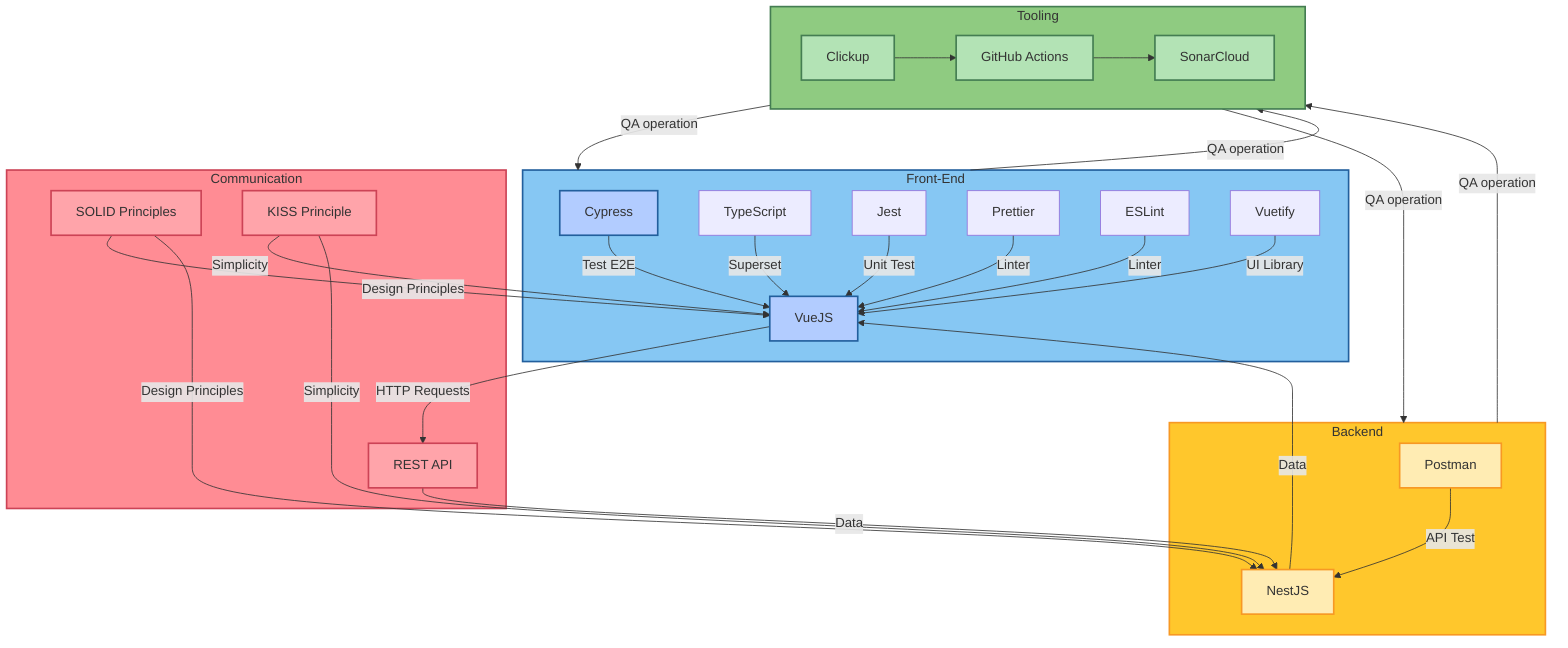 graph TD

  style Front-End fill:#86C7F3,stroke:#225F9D,stroke-width:2px;
  style Backend fill:#FFC72C,stroke:#F79824,stroke-width:2px;
  style Tooling fill:#8FCB81,stroke:#447D52,stroke-width:2px;
  style Communication fill:#FF8C94,stroke:#CC4356,stroke-width:2px;

  subgraph Front-End
    style cypress fill:#B2CCFF,stroke:#225F9D,stroke-width:2px;
    style vuejs fill:#B2CCFF,stroke:#225F9D,stroke-width:2px;
    cypress[Cypress] -->|Test E2E|vuejs[VueJS]
    typescript[TypeScript] --> |Superset|vuejs[VueJS]
    jest[Jest] --> |Unit Test|vuejs[VueJS]
    prettier[Prettier] --> |Linter|vuejs[VueJS]
    eslint[ESLint] --> |Linter|vuejs[VueJS]
    vuetify[Vuetify] --> |UI Library|vuejs[VueJS]
  end

  subgraph Backend
    style Postman fill:#FFECB3,stroke:#F79824,stroke-width:2px;
    style nestjs fill:#FFECB3,stroke:#F79824,stroke-width:2px;
    Postman -->|API Test| nestjs[NestJS]
  end

  subgraph Tooling
    style clickup fill:#B3E3B5,stroke:#447D52,stroke-width:2px;
    style githubactions fill:#B3E3B5,stroke:#447D52,stroke-width:2px;
    style sonarcloud fill:#B3E3B5,stroke:#447D52,stroke-width:2px;
    clickup[Clickup]
    githubactions[GitHub Actions]
    sonarcloud[SonarCloud]
  end

  subgraph Communication
    style restapi fill:#FFA4AA,stroke:#CC4356,stroke-width:2px;
    style solid fill:#FFA4AA,stroke:#CC4356,stroke-width:2px;
    style kiss fill:#FFA4AA,stroke:#CC4356,stroke-width:2px;
    restapi[REST API]
    solid[SOLID Principles]
    kiss[KISS Principle]
  end

  vuejs -->|HTTP Requests| restapi
  restapi -->|Data| nestjs
  nestjs -->|Data| vuejs

  solid -->|Design Principles| vuejs
  solid -->|Design Principles| nestjs

  kiss -->|Simplicity| vuejs
  kiss -->|Simplicity| nestjs

  clickup --> githubactions
  githubactions --> sonarcloud

  Front-End -->|QA operation| Tooling
  Tooling -->|QA operation| Front-End

  Backend -->|QA operation| Tooling
  Tooling -->|QA operation| Backend